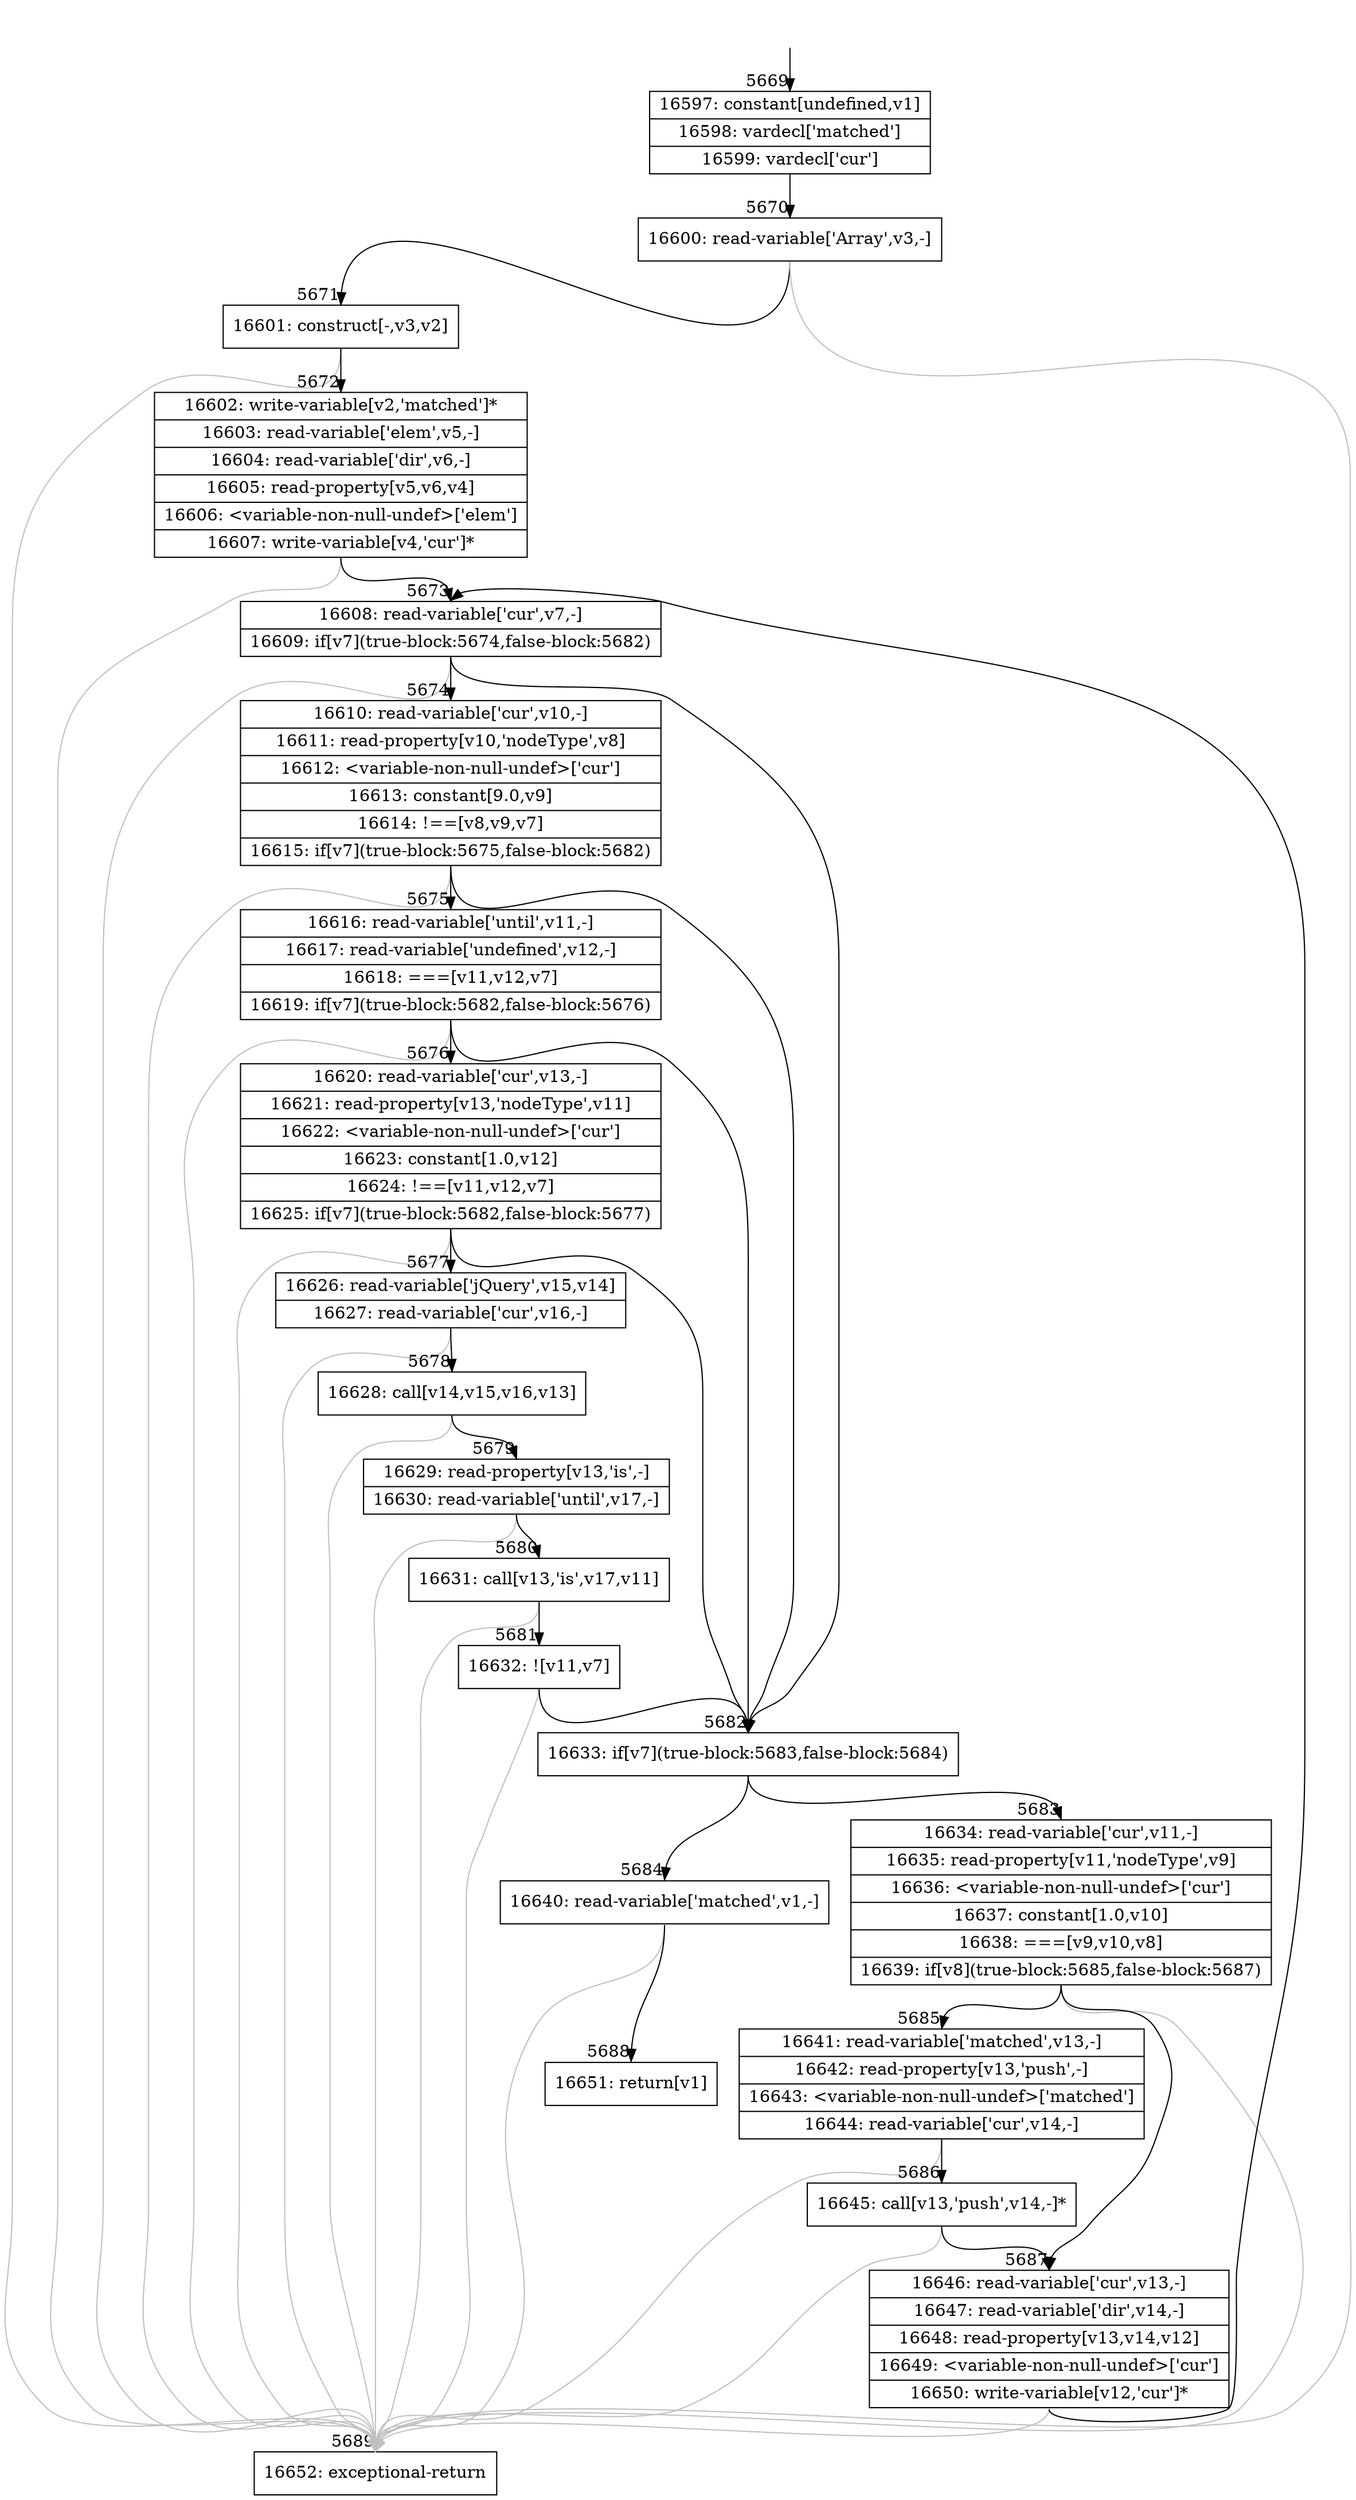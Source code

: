 digraph {
rankdir="TD"
BB_entry365[shape=none,label=""];
BB_entry365 -> BB5669 [tailport=s, headport=n, headlabel="    5669"]
BB5669 [shape=record label="{16597: constant[undefined,v1]|16598: vardecl['matched']|16599: vardecl['cur']}" ] 
BB5669 -> BB5670 [tailport=s, headport=n, headlabel="      5670"]
BB5670 [shape=record label="{16600: read-variable['Array',v3,-]}" ] 
BB5670 -> BB5671 [tailport=s, headport=n, headlabel="      5671"]
BB5670 -> BB5689 [tailport=s, headport=n, color=gray, headlabel="      5689"]
BB5671 [shape=record label="{16601: construct[-,v3,v2]}" ] 
BB5671 -> BB5672 [tailport=s, headport=n, headlabel="      5672"]
BB5671 -> BB5689 [tailport=s, headport=n, color=gray]
BB5672 [shape=record label="{16602: write-variable[v2,'matched']*|16603: read-variable['elem',v5,-]|16604: read-variable['dir',v6,-]|16605: read-property[v5,v6,v4]|16606: \<variable-non-null-undef\>['elem']|16607: write-variable[v4,'cur']*}" ] 
BB5672 -> BB5673 [tailport=s, headport=n, headlabel="      5673"]
BB5672 -> BB5689 [tailport=s, headport=n, color=gray]
BB5673 [shape=record label="{16608: read-variable['cur',v7,-]|16609: if[v7](true-block:5674,false-block:5682)}" ] 
BB5673 -> BB5682 [tailport=s, headport=n, headlabel="      5682"]
BB5673 -> BB5674 [tailport=s, headport=n, headlabel="      5674"]
BB5673 -> BB5689 [tailport=s, headport=n, color=gray]
BB5674 [shape=record label="{16610: read-variable['cur',v10,-]|16611: read-property[v10,'nodeType',v8]|16612: \<variable-non-null-undef\>['cur']|16613: constant[9.0,v9]|16614: !==[v8,v9,v7]|16615: if[v7](true-block:5675,false-block:5682)}" ] 
BB5674 -> BB5682 [tailport=s, headport=n]
BB5674 -> BB5675 [tailport=s, headport=n, headlabel="      5675"]
BB5674 -> BB5689 [tailport=s, headport=n, color=gray]
BB5675 [shape=record label="{16616: read-variable['until',v11,-]|16617: read-variable['undefined',v12,-]|16618: ===[v11,v12,v7]|16619: if[v7](true-block:5682,false-block:5676)}" ] 
BB5675 -> BB5682 [tailport=s, headport=n]
BB5675 -> BB5676 [tailport=s, headport=n, headlabel="      5676"]
BB5675 -> BB5689 [tailport=s, headport=n, color=gray]
BB5676 [shape=record label="{16620: read-variable['cur',v13,-]|16621: read-property[v13,'nodeType',v11]|16622: \<variable-non-null-undef\>['cur']|16623: constant[1.0,v12]|16624: !==[v11,v12,v7]|16625: if[v7](true-block:5682,false-block:5677)}" ] 
BB5676 -> BB5682 [tailport=s, headport=n]
BB5676 -> BB5677 [tailport=s, headport=n, headlabel="      5677"]
BB5676 -> BB5689 [tailport=s, headport=n, color=gray]
BB5677 [shape=record label="{16626: read-variable['jQuery',v15,v14]|16627: read-variable['cur',v16,-]}" ] 
BB5677 -> BB5678 [tailport=s, headport=n, headlabel="      5678"]
BB5677 -> BB5689 [tailport=s, headport=n, color=gray]
BB5678 [shape=record label="{16628: call[v14,v15,v16,v13]}" ] 
BB5678 -> BB5679 [tailport=s, headport=n, headlabel="      5679"]
BB5678 -> BB5689 [tailport=s, headport=n, color=gray]
BB5679 [shape=record label="{16629: read-property[v13,'is',-]|16630: read-variable['until',v17,-]}" ] 
BB5679 -> BB5680 [tailport=s, headport=n, headlabel="      5680"]
BB5679 -> BB5689 [tailport=s, headport=n, color=gray]
BB5680 [shape=record label="{16631: call[v13,'is',v17,v11]}" ] 
BB5680 -> BB5681 [tailport=s, headport=n, headlabel="      5681"]
BB5680 -> BB5689 [tailport=s, headport=n, color=gray]
BB5681 [shape=record label="{16632: ![v11,v7]}" ] 
BB5681 -> BB5682 [tailport=s, headport=n]
BB5681 -> BB5689 [tailport=s, headport=n, color=gray]
BB5682 [shape=record label="{16633: if[v7](true-block:5683,false-block:5684)}" ] 
BB5682 -> BB5683 [tailport=s, headport=n, headlabel="      5683"]
BB5682 -> BB5684 [tailport=s, headport=n, headlabel="      5684"]
BB5683 [shape=record label="{16634: read-variable['cur',v11,-]|16635: read-property[v11,'nodeType',v9]|16636: \<variable-non-null-undef\>['cur']|16637: constant[1.0,v10]|16638: ===[v9,v10,v8]|16639: if[v8](true-block:5685,false-block:5687)}" ] 
BB5683 -> BB5685 [tailport=s, headport=n, headlabel="      5685"]
BB5683 -> BB5687 [tailport=s, headport=n, headlabel="      5687"]
BB5683 -> BB5689 [tailport=s, headport=n, color=gray]
BB5684 [shape=record label="{16640: read-variable['matched',v1,-]}" ] 
BB5684 -> BB5688 [tailport=s, headport=n, headlabel="      5688"]
BB5684 -> BB5689 [tailport=s, headport=n, color=gray]
BB5685 [shape=record label="{16641: read-variable['matched',v13,-]|16642: read-property[v13,'push',-]|16643: \<variable-non-null-undef\>['matched']|16644: read-variable['cur',v14,-]}" ] 
BB5685 -> BB5686 [tailport=s, headport=n, headlabel="      5686"]
BB5685 -> BB5689 [tailport=s, headport=n, color=gray]
BB5686 [shape=record label="{16645: call[v13,'push',v14,-]*}" ] 
BB5686 -> BB5687 [tailport=s, headport=n]
BB5686 -> BB5689 [tailport=s, headport=n, color=gray]
BB5687 [shape=record label="{16646: read-variable['cur',v13,-]|16647: read-variable['dir',v14,-]|16648: read-property[v13,v14,v12]|16649: \<variable-non-null-undef\>['cur']|16650: write-variable[v12,'cur']*}" ] 
BB5687 -> BB5673 [tailport=s, headport=n]
BB5687 -> BB5689 [tailport=s, headport=n, color=gray]
BB5688 [shape=record label="{16651: return[v1]}" ] 
BB5689 [shape=record label="{16652: exceptional-return}" ] 
}
